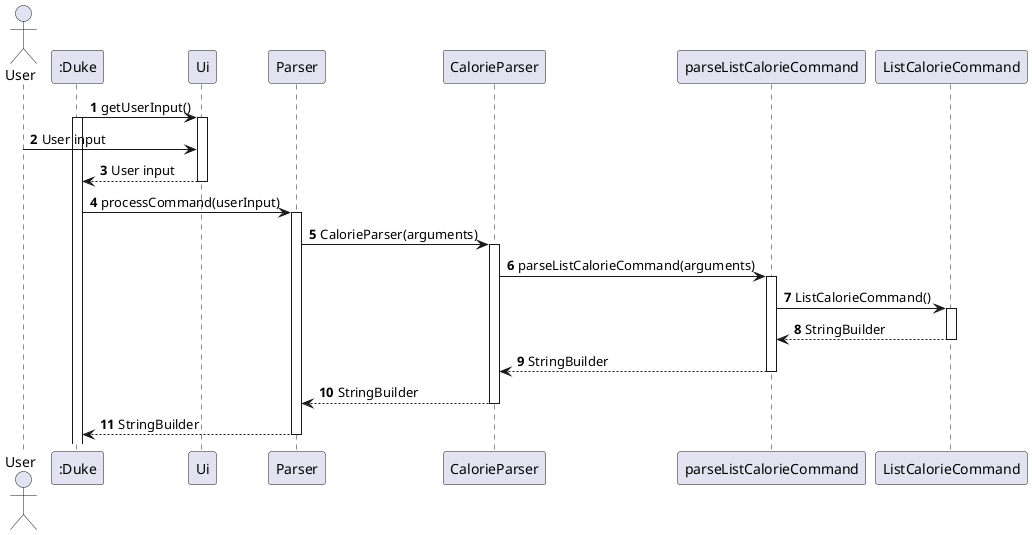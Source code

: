 @startuml
'https://plantuml.com/sequence-diagram

autonumber
actor User
participant ":Duke" as Duke

Duke -> Ui: getUserInput()
activate Duke
activate Ui
User -> Ui: User input
return User input
Duke -> Parser : processCommand(userInput)
activate Parser
Parser-> CalorieParser: CalorieParser(arguments)
activate CalorieParser
CalorieParser-> parseListCalorieCommand : parseListCalorieCommand(arguments)
activate parseListCalorieCommand
parseListCalorieCommand -> ListCalorieCommand : ListCalorieCommand()
activate ListCalorieCommand
return StringBuilder
return StringBuilder
return StringBuilder
return StringBuilder
@enduml